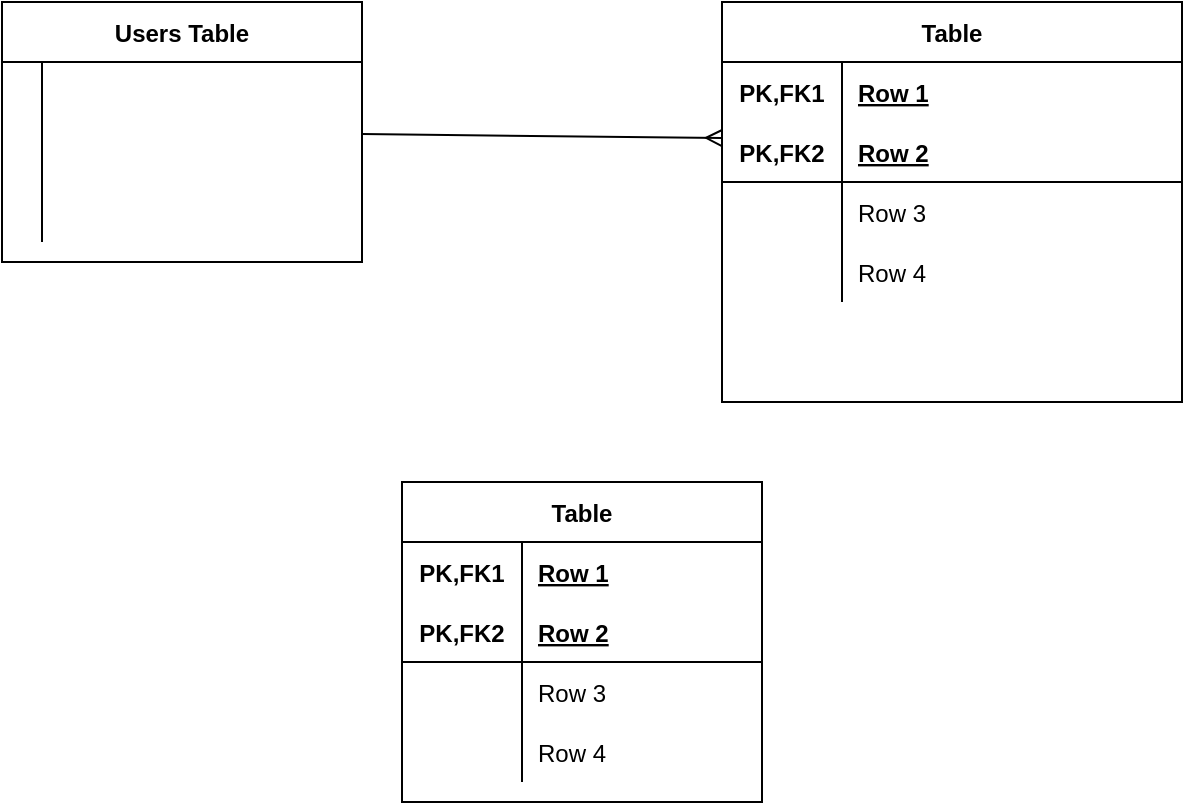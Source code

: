 <mxfile>
    <diagram id="oJIN6mbRbsDIvrZYQDCO" name="ページ1">
        <mxGraphModel dx="681" dy="628" grid="1" gridSize="10" guides="1" tooltips="1" connect="1" arrows="1" fold="1" page="1" pageScale="1" pageWidth="827" pageHeight="1169" math="0" shadow="0">
            <root>
                <mxCell id="0"/>
                <mxCell id="1" parent="0"/>
                <mxCell id="41" style="edgeStyle=none;html=1;endArrow=ERmany;endFill=0;entryX=0;entryY=0.267;entryDx=0;entryDy=0;entryPerimeter=0;" parent="1" source="2" edge="1" target="19">
                    <mxGeometry relative="1" as="geometry">
                        <mxPoint x="390" y="145" as="targetPoint"/>
                    </mxGeometry>
                </mxCell>
                <mxCell id="2" value="Users Table" style="shape=table;startSize=30;container=1;collapsible=1;childLayout=tableLayout;fixedRows=1;rowLines=0;fontStyle=1;align=center;resizeLast=1;" parent="1" vertex="1">
                    <mxGeometry x="40" y="80" width="180" height="130" as="geometry"/>
                </mxCell>
                <mxCell id="6" value="" style="shape=partialRectangle;collapsible=0;dropTarget=0;pointerEvents=0;fillColor=none;top=0;left=0;bottom=0;right=0;points=[[0,0.5],[1,0.5]];portConstraint=eastwest;" parent="2" vertex="1">
                    <mxGeometry y="30" width="180" height="30" as="geometry"/>
                </mxCell>
                <mxCell id="7" value="" style="shape=partialRectangle;connectable=0;fillColor=none;top=0;left=0;bottom=0;right=0;editable=1;overflow=hidden;" parent="6" vertex="1">
                    <mxGeometry width="20" height="30" as="geometry">
                        <mxRectangle width="20" height="30" as="alternateBounds"/>
                    </mxGeometry>
                </mxCell>
                <mxCell id="8" value="" style="shape=partialRectangle;connectable=0;fillColor=none;top=0;left=0;bottom=0;right=0;align=left;spacingLeft=6;overflow=hidden;" parent="6" vertex="1">
                    <mxGeometry x="20" width="160" height="30" as="geometry">
                        <mxRectangle width="160" height="30" as="alternateBounds"/>
                    </mxGeometry>
                </mxCell>
                <mxCell id="9" value="" style="shape=partialRectangle;collapsible=0;dropTarget=0;pointerEvents=0;fillColor=none;top=0;left=0;bottom=0;right=0;points=[[0,0.5],[1,0.5]];portConstraint=eastwest;" parent="2" vertex="1">
                    <mxGeometry y="60" width="180" height="30" as="geometry"/>
                </mxCell>
                <mxCell id="10" value="" style="shape=partialRectangle;connectable=0;fillColor=none;top=0;left=0;bottom=0;right=0;editable=1;overflow=hidden;" parent="9" vertex="1">
                    <mxGeometry width="20" height="30" as="geometry">
                        <mxRectangle width="20" height="30" as="alternateBounds"/>
                    </mxGeometry>
                </mxCell>
                <mxCell id="11" value="" style="shape=partialRectangle;connectable=0;fillColor=none;top=0;left=0;bottom=0;right=0;align=left;spacingLeft=6;overflow=hidden;" parent="9" vertex="1">
                    <mxGeometry x="20" width="160" height="30" as="geometry">
                        <mxRectangle width="160" height="30" as="alternateBounds"/>
                    </mxGeometry>
                </mxCell>
                <mxCell id="12" value="" style="shape=partialRectangle;collapsible=0;dropTarget=0;pointerEvents=0;fillColor=none;top=0;left=0;bottom=0;right=0;points=[[0,0.5],[1,0.5]];portConstraint=eastwest;" parent="2" vertex="1">
                    <mxGeometry y="90" width="180" height="30" as="geometry"/>
                </mxCell>
                <mxCell id="13" value="" style="shape=partialRectangle;connectable=0;fillColor=none;top=0;left=0;bottom=0;right=0;editable=1;overflow=hidden;" parent="12" vertex="1">
                    <mxGeometry width="20" height="30" as="geometry">
                        <mxRectangle width="20" height="30" as="alternateBounds"/>
                    </mxGeometry>
                </mxCell>
                <mxCell id="14" value="" style="shape=partialRectangle;connectable=0;fillColor=none;top=0;left=0;bottom=0;right=0;align=left;spacingLeft=6;overflow=hidden;" parent="12" vertex="1">
                    <mxGeometry x="20" width="160" height="30" as="geometry">
                        <mxRectangle width="160" height="30" as="alternateBounds"/>
                    </mxGeometry>
                </mxCell>
                <mxCell id="15" value="Table" style="shape=table;startSize=30;container=1;collapsible=1;childLayout=tableLayout;fixedRows=1;rowLines=0;fontStyle=1;align=center;resizeLast=1;" parent="1" vertex="1">
                    <mxGeometry x="400" y="80" width="230" height="200" as="geometry"/>
                </mxCell>
                <mxCell id="16" value="" style="shape=partialRectangle;collapsible=0;dropTarget=0;pointerEvents=0;fillColor=none;top=0;left=0;bottom=0;right=0;points=[[0,0.5],[1,0.5]];portConstraint=eastwest;" parent="15" vertex="1">
                    <mxGeometry y="30" width="230" height="30" as="geometry"/>
                </mxCell>
                <mxCell id="17" value="PK,FK1" style="shape=partialRectangle;connectable=0;fillColor=none;top=0;left=0;bottom=0;right=0;fontStyle=1;overflow=hidden;" parent="16" vertex="1">
                    <mxGeometry width="60" height="30" as="geometry">
                        <mxRectangle width="60" height="30" as="alternateBounds"/>
                    </mxGeometry>
                </mxCell>
                <mxCell id="18" value="Row 1" style="shape=partialRectangle;connectable=0;fillColor=none;top=0;left=0;bottom=0;right=0;align=left;spacingLeft=6;fontStyle=5;overflow=hidden;" parent="16" vertex="1">
                    <mxGeometry x="60" width="170" height="30" as="geometry">
                        <mxRectangle width="170" height="30" as="alternateBounds"/>
                    </mxGeometry>
                </mxCell>
                <mxCell id="19" value="" style="shape=partialRectangle;collapsible=0;dropTarget=0;pointerEvents=0;fillColor=none;top=0;left=0;bottom=1;right=0;points=[[0,0.5],[1,0.5]];portConstraint=eastwest;" parent="15" vertex="1">
                    <mxGeometry y="60" width="230" height="30" as="geometry"/>
                </mxCell>
                <mxCell id="20" value="PK,FK2" style="shape=partialRectangle;connectable=0;fillColor=none;top=0;left=0;bottom=0;right=0;fontStyle=1;overflow=hidden;" parent="19" vertex="1">
                    <mxGeometry width="60" height="30" as="geometry">
                        <mxRectangle width="60" height="30" as="alternateBounds"/>
                    </mxGeometry>
                </mxCell>
                <mxCell id="21" value="Row 2" style="shape=partialRectangle;connectable=0;fillColor=none;top=0;left=0;bottom=0;right=0;align=left;spacingLeft=6;fontStyle=5;overflow=hidden;" parent="19" vertex="1">
                    <mxGeometry x="60" width="170" height="30" as="geometry">
                        <mxRectangle width="170" height="30" as="alternateBounds"/>
                    </mxGeometry>
                </mxCell>
                <mxCell id="22" value="" style="shape=partialRectangle;collapsible=0;dropTarget=0;pointerEvents=0;fillColor=none;top=0;left=0;bottom=0;right=0;points=[[0,0.5],[1,0.5]];portConstraint=eastwest;" parent="15" vertex="1">
                    <mxGeometry y="90" width="230" height="30" as="geometry"/>
                </mxCell>
                <mxCell id="23" value="" style="shape=partialRectangle;connectable=0;fillColor=none;top=0;left=0;bottom=0;right=0;editable=1;overflow=hidden;" parent="22" vertex="1">
                    <mxGeometry width="60" height="30" as="geometry">
                        <mxRectangle width="60" height="30" as="alternateBounds"/>
                    </mxGeometry>
                </mxCell>
                <mxCell id="24" value="Row 3" style="shape=partialRectangle;connectable=0;fillColor=none;top=0;left=0;bottom=0;right=0;align=left;spacingLeft=6;overflow=hidden;" parent="22" vertex="1">
                    <mxGeometry x="60" width="170" height="30" as="geometry">
                        <mxRectangle width="170" height="30" as="alternateBounds"/>
                    </mxGeometry>
                </mxCell>
                <mxCell id="25" value="" style="shape=partialRectangle;collapsible=0;dropTarget=0;pointerEvents=0;fillColor=none;top=0;left=0;bottom=0;right=0;points=[[0,0.5],[1,0.5]];portConstraint=eastwest;" parent="15" vertex="1">
                    <mxGeometry y="120" width="230" height="30" as="geometry"/>
                </mxCell>
                <mxCell id="26" value="" style="shape=partialRectangle;connectable=0;fillColor=none;top=0;left=0;bottom=0;right=0;editable=1;overflow=hidden;" parent="25" vertex="1">
                    <mxGeometry width="60" height="30" as="geometry">
                        <mxRectangle width="60" height="30" as="alternateBounds"/>
                    </mxGeometry>
                </mxCell>
                <mxCell id="27" value="Row 4" style="shape=partialRectangle;connectable=0;fillColor=none;top=0;left=0;bottom=0;right=0;align=left;spacingLeft=6;overflow=hidden;" parent="25" vertex="1">
                    <mxGeometry x="60" width="170" height="30" as="geometry">
                        <mxRectangle width="170" height="30" as="alternateBounds"/>
                    </mxGeometry>
                </mxCell>
                <mxCell id="28" value="Table" style="shape=table;startSize=30;container=1;collapsible=1;childLayout=tableLayout;fixedRows=1;rowLines=0;fontStyle=1;align=center;resizeLast=1;" parent="1" vertex="1">
                    <mxGeometry x="240" y="320" width="180" height="160" as="geometry"/>
                </mxCell>
                <mxCell id="29" value="" style="shape=partialRectangle;collapsible=0;dropTarget=0;pointerEvents=0;fillColor=none;top=0;left=0;bottom=0;right=0;points=[[0,0.5],[1,0.5]];portConstraint=eastwest;" parent="28" vertex="1">
                    <mxGeometry y="30" width="180" height="30" as="geometry"/>
                </mxCell>
                <mxCell id="30" value="PK,FK1" style="shape=partialRectangle;connectable=0;fillColor=none;top=0;left=0;bottom=0;right=0;fontStyle=1;overflow=hidden;" parent="29" vertex="1">
                    <mxGeometry width="60" height="30" as="geometry">
                        <mxRectangle width="60" height="30" as="alternateBounds"/>
                    </mxGeometry>
                </mxCell>
                <mxCell id="31" value="Row 1" style="shape=partialRectangle;connectable=0;fillColor=none;top=0;left=0;bottom=0;right=0;align=left;spacingLeft=6;fontStyle=5;overflow=hidden;" parent="29" vertex="1">
                    <mxGeometry x="60" width="120" height="30" as="geometry">
                        <mxRectangle width="120" height="30" as="alternateBounds"/>
                    </mxGeometry>
                </mxCell>
                <mxCell id="32" value="" style="shape=partialRectangle;collapsible=0;dropTarget=0;pointerEvents=0;fillColor=none;top=0;left=0;bottom=1;right=0;points=[[0,0.5],[1,0.5]];portConstraint=eastwest;" parent="28" vertex="1">
                    <mxGeometry y="60" width="180" height="30" as="geometry"/>
                </mxCell>
                <mxCell id="33" value="PK,FK2" style="shape=partialRectangle;connectable=0;fillColor=none;top=0;left=0;bottom=0;right=0;fontStyle=1;overflow=hidden;" parent="32" vertex="1">
                    <mxGeometry width="60" height="30" as="geometry">
                        <mxRectangle width="60" height="30" as="alternateBounds"/>
                    </mxGeometry>
                </mxCell>
                <mxCell id="34" value="Row 2" style="shape=partialRectangle;connectable=0;fillColor=none;top=0;left=0;bottom=0;right=0;align=left;spacingLeft=6;fontStyle=5;overflow=hidden;" parent="32" vertex="1">
                    <mxGeometry x="60" width="120" height="30" as="geometry">
                        <mxRectangle width="120" height="30" as="alternateBounds"/>
                    </mxGeometry>
                </mxCell>
                <mxCell id="35" value="" style="shape=partialRectangle;collapsible=0;dropTarget=0;pointerEvents=0;fillColor=none;top=0;left=0;bottom=0;right=0;points=[[0,0.5],[1,0.5]];portConstraint=eastwest;" parent="28" vertex="1">
                    <mxGeometry y="90" width="180" height="30" as="geometry"/>
                </mxCell>
                <mxCell id="36" value="" style="shape=partialRectangle;connectable=0;fillColor=none;top=0;left=0;bottom=0;right=0;editable=1;overflow=hidden;" parent="35" vertex="1">
                    <mxGeometry width="60" height="30" as="geometry">
                        <mxRectangle width="60" height="30" as="alternateBounds"/>
                    </mxGeometry>
                </mxCell>
                <mxCell id="37" value="Row 3" style="shape=partialRectangle;connectable=0;fillColor=none;top=0;left=0;bottom=0;right=0;align=left;spacingLeft=6;overflow=hidden;" parent="35" vertex="1">
                    <mxGeometry x="60" width="120" height="30" as="geometry">
                        <mxRectangle width="120" height="30" as="alternateBounds"/>
                    </mxGeometry>
                </mxCell>
                <mxCell id="38" value="" style="shape=partialRectangle;collapsible=0;dropTarget=0;pointerEvents=0;fillColor=none;top=0;left=0;bottom=0;right=0;points=[[0,0.5],[1,0.5]];portConstraint=eastwest;" parent="28" vertex="1">
                    <mxGeometry y="120" width="180" height="30" as="geometry"/>
                </mxCell>
                <mxCell id="39" value="" style="shape=partialRectangle;connectable=0;fillColor=none;top=0;left=0;bottom=0;right=0;editable=1;overflow=hidden;" parent="38" vertex="1">
                    <mxGeometry width="60" height="30" as="geometry">
                        <mxRectangle width="60" height="30" as="alternateBounds"/>
                    </mxGeometry>
                </mxCell>
                <mxCell id="40" value="Row 4" style="shape=partialRectangle;connectable=0;fillColor=none;top=0;left=0;bottom=0;right=0;align=left;spacingLeft=6;overflow=hidden;" parent="38" vertex="1">
                    <mxGeometry x="60" width="120" height="30" as="geometry">
                        <mxRectangle width="120" height="30" as="alternateBounds"/>
                    </mxGeometry>
                </mxCell>
            </root>
        </mxGraphModel>
    </diagram>
</mxfile>